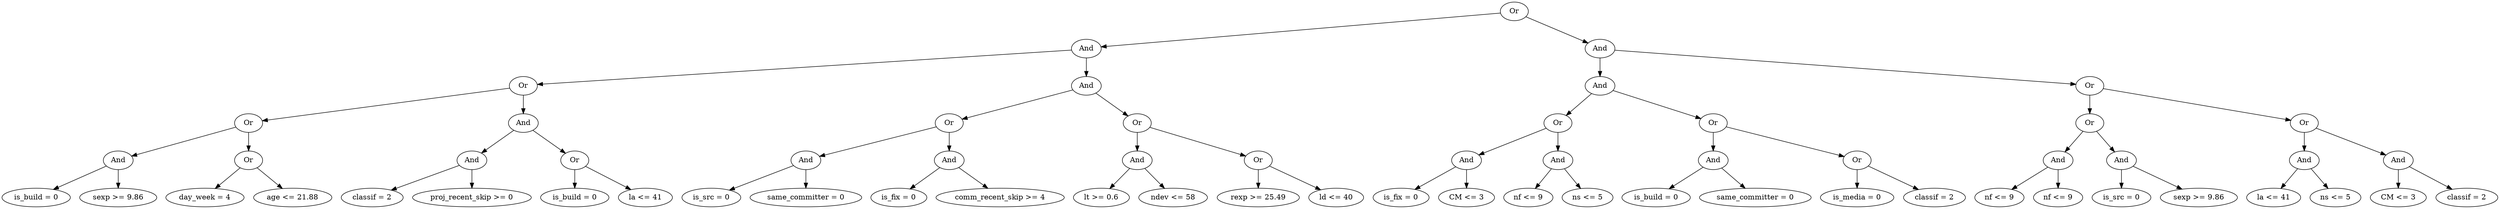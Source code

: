 digraph G {
	graph [bb="0,0,3990,396",
		dpi=78
	];
	node [label="\N"];
	1	 [height=0.5,
		label=Or,
		pos="2237.9,378",
		width=0.75];
	2	 [height=0.5,
		label=And,
		pos="1728.9,306",
		width=0.75];
	1 -> 2	 [pos="e,1755.1,310.59 2211.7,373.38 2127.1,361.76 1862,325.3 1765,311.96"];
	3	 [height=0.5,
		label=And,
		pos="2618.9,306",
		width=0.75];
	1 -> 3	 [pos="e,2593.3,311.72 2263.8,372.24 2330.3,360.03 2507.1,327.56 2583.2,313.56"];
	4	 [height=0.5,
		label=Or,
		pos="826.95,234",
		width=0.75];
	2 -> 4	 [pos="e,853.84,237.09 1702,302.91 1572.3,292.84 1013.5,249.47 863.89,237.87"];
	5	 [height=0.5,
		label=And,
		pos="1728.9,234",
		width=0.75];
	2 -> 5	 [pos="e,1728.9,252.1 1728.9,287.7 1728.9,279.98 1728.9,270.71 1728.9,262.11"];
	8	 [height=0.5,
		label=Or,
		pos="392.95,162",
		width=0.75];
	4 -> 8	 [pos="e,418.88,167.18 800.77,228.78 726.45,216.79 513.96,182.52 428.84,168.79"];
	9	 [height=0.5,
		label=And,
		pos="826.95,162",
		width=0.75];
	4 -> 9	 [pos="e,826.95,180.1 826.95,215.7 826.95,207.98 826.95,198.71 826.95,190.11"];
	16	 [height=0.5,
		label=And,
		pos="184.95,90",
		width=0.75];
	8 -> 16	 [pos="e,208.53,98.936 369.08,152.97 331.94,140.47 260.19,116.32 218.06,102.14"];
	17	 [height=0.5,
		label=Or,
		pos="392.95,90",
		width=0.75];
	8 -> 17	 [pos="e,392.95,108.1 392.95,143.7 392.95,135.98 392.95,126.71 392.95,118.11"];
	32	 [height=0.5,
		label="is_build = 0",
		pos="53.945,18",
		width=1.4985];
	16 -> 32	 [pos="e,81.567,33.76 164.48,78.063 144.78,67.539 114.56,51.391 90.696,38.638"];
	33	 [height=0.5,
		label="sexp >= 9.86",
		pos="184.95,18",
		width=1.6429];
	16 -> 33	 [pos="e,184.95,36.104 184.95,71.697 184.95,63.983 184.95,54.712 184.95,46.112"];
	34	 [height=0.5,
		label="day_week = 4",
		pos="323.95,18",
		width=1.7151];
	17 -> 34	 [pos="e,340.16,35.448 378.65,74.496 369.63,65.344 357.76,53.306 347.39,42.781"];
	35	 [height=0.5,
		label="age <= 21.88",
		pos="461.95,18",
		width=1.6249];
	17 -> 35	 [pos="e,445.73,35.448 407.24,74.496 416.26,65.344 428.13,53.306 438.5,42.781"];
	18	 [height=0.5,
		label=And,
		pos="744.95,90",
		width=0.75];
	9 -> 18	 [pos="e,760.83,104.56 810.74,147.17 798.76,136.94 782.25,122.85 768.77,111.34"];
	19	 [height=0.5,
		label=Or,
		pos="908.95,90",
		width=0.75];
	9 -> 19	 [pos="e,893.06,104.56 843.15,147.17 855.13,136.94 871.64,122.85 885.12,111.34"];
	36	 [height=0.5,
		label="classif = 2",
		pos="586.95,18",
		width=1.336];
	18 -> 36	 [pos="e,616.81,32.233 722.98,79.267 698.03,68.216 656.85,49.97 626.32,36.444"];
	37	 [height=0.5,
		label="proj_recent_skip >= 0",
		pos="744.95,18",
		width=2.5637];
	18 -> 37	 [pos="e,744.95,36.104 744.95,71.697 744.95,63.983 744.95,54.712 744.95,46.112"];
	38	 [height=0.5,
		label="is_build = 0",
		pos="908.95,18",
		width=1.4985];
	19 -> 38	 [pos="e,908.95,36.104 908.95,71.697 908.95,63.983 908.95,54.712 908.95,46.112"];
	39	 [height=0.5,
		label="la <= 41",
		pos="1021.9,18",
		width=1.1374];
	19 -> 39	 [pos="e,999.17,33.108 928.11,77.125 945.23,66.524 970.61,50.8 990.66,38.378"];
	10	 [height=0.5,
		label=Or,
		pos="1509.9,162",
		width=0.75];
	5 -> 10	 [pos="e,1533.8,170.62 1705.1,225.38 1666,212.88 1588.2,188.02 1543.6,173.75"];
	11	 [height=0.5,
		label=Or,
		pos="1809.9,162",
		width=0.75];
	5 -> 11	 [pos="e,1794,176.8 1744.9,219.17 1756.7,209.01 1772.9,195.03 1786.2,183.56"];
	20	 [height=0.5,
		label=And,
		pos="1278.9,90",
		width=0.75];
	10 -> 20	 [pos="e,1303.3,98.365 1485.7,153.64 1444.3,141.12 1360.2,115.62 1313,101.32"];
	21	 [height=0.5,
		label=And,
		pos="1509.9,90",
		width=0.75];
	10 -> 21	 [pos="e,1509.9,108.1 1509.9,143.7 1509.9,135.98 1509.9,126.71 1509.9,118.11"];
	40	 [height=0.5,
		label="is_src = 0",
		pos="1127.9,18",
		width=1.3179];
	20 -> 40	 [pos="e,1156.8,32.365 1257.3,78.971 1233.6,67.966 1195,50.09 1166.2,36.713"];
	41	 [height=0.5,
		label="same_committer = 0",
		pos="1278.9,18",
		width=2.3651];
	20 -> 41	 [pos="e,1278.9,36.104 1278.9,71.697 1278.9,63.983 1278.9,54.712 1278.9,46.112"];
	42	 [height=0.5,
		label="is_fix = 0",
		pos="1427.9,18",
		width=1.2638];
	21 -> 42	 [pos="e,1446.1,34.507 1493.7,75.17 1482.4,65.469 1466.9,52.293 1453.9,41.14"];
	43	 [height=0.5,
		label="comm_recent_skip >= 4",
		pos="1591.9,18",
		width=2.7984];
	21 -> 43	 [pos="e,1572.3,35.764 1526.1,75.17 1537.1,65.799 1551.9,53.186 1564.7,42.285"];
	22	 [height=0.5,
		label=And,
		pos="1809.9,90",
		width=0.75];
	11 -> 22	 [pos="e,1809.9,108.1 1809.9,143.7 1809.9,135.98 1809.9,126.71 1809.9,118.11"];
	23	 [height=0.5,
		label=Or,
		pos="1998.9,90",
		width=0.75];
	11 -> 23	 [pos="e,1975.9,99.544 1833.1,152.42 1866.5,140.05 1928.3,117.17 1966.3,103.09"];
	44	 [height=0.5,
		label="lt >= 0.6",
		pos="1752.9,18",
		width=1.1735];
	22 -> 44	 [pos="e,1766.1,35.134 1797.6,73.811 1790.2,64.8 1780.8,53.177 1772.5,42.955"];
	45	 [height=0.5,
		label="ndev <= 58",
		pos="1865.9,18",
		width=1.4624];
	22 -> 45	 [pos="e,1852.6,35.628 1822.1,73.811 1829.1,65.015 1838.2,53.73 1846.2,43.688"];
	46	 [height=0.5,
		label="rexp >= 25.49",
		pos="1998.9,18",
		width=1.7332];
	23 -> 46	 [pos="e,1998.9,36.104 1998.9,71.697 1998.9,63.983 1998.9,54.712 1998.9,46.112"];
	47	 [height=0.5,
		label="ld <= 40",
		pos="2121.9,18",
		width=1.1735];
	23 -> 47	 [pos="e,2097.7,32.805 2019,77.597 2037.9,66.838 2066.6,50.509 2088.9,37.819"];
	6	 [height=0.5,
		label=And,
		pos="2618.9,234",
		width=0.75];
	3 -> 6	 [pos="e,2618.9,252.1 2618.9,287.7 2618.9,279.98 2618.9,270.71 2618.9,262.11"];
	7	 [height=0.5,
		label=Or,
		pos="3335.9,234",
		width=0.75];
	3 -> 7	 [pos="e,3309.4,237.59 2645.7,302.38 2755.8,291.64 3173,250.91 3299.4,238.56"];
	12	 [height=0.5,
		label=Or,
		pos="2484.9,162",
		width=0.75];
	6 -> 12	 [pos="e,2505.8,173.91 2598.3,222.22 2576,210.59 2540.4,191.96 2515,178.7"];
	13	 [height=0.5,
		label=Or,
		pos="2721.9,162",
		width=0.75];
	6 -> 13	 [pos="e,2703.7,175.41 2637.4,220.49 2653.5,209.54 2677.1,193.49 2695.3,181.14"];
	24	 [height=0.5,
		label=And,
		pos="2335.9,90",
		width=0.75];
	12 -> 24	 [pos="e,2357.7,101.24 2463.6,150.97 2438.3,139.08 2395.9,119.18 2367,105.58"];
	25	 [height=0.5,
		label=And,
		pos="2484.9,90",
		width=0.75];
	12 -> 25	 [pos="e,2484.9,108.1 2484.9,143.7 2484.9,135.98 2484.9,126.71 2484.9,118.11"];
	48	 [height=0.5,
		label="is_fix = 0",
		pos="2227.9,18",
		width=1.2638];
	24 -> 48	 [pos="e,2250.7,33.722 2317.1,76.807 2301.2,66.459 2277.9,51.401 2259.2,39.248"];
	49	 [height=0.5,
		label="CM <= 3",
		pos="2335.9,18",
		width=1.2457];
	24 -> 49	 [pos="e,2335.9,36.104 2335.9,71.697 2335.9,63.983 2335.9,54.712 2335.9,46.112"];
	50	 [height=0.5,
		label="nf <= 9",
		pos="2436.9,18",
		width=1.0652];
	25 -> 50	 [pos="e,2448.1,35.307 2474.1,73.116 2468.1,64.469 2460.7,53.575 2454,43.833"];
	51	 [height=0.5,
		label="ns <= 5",
		pos="2531.9,18",
		width=1.0832];
	25 -> 51	 [pos="e,2521,35.307 2495.6,73.116 2501.4,64.469 2508.7,53.575 2515.3,43.833"];
	26	 [height=0.5,
		label=And,
		pos="2721.9,90",
		width=0.75];
	13 -> 26	 [pos="e,2721.9,108.1 2721.9,143.7 2721.9,135.98 2721.9,126.71 2721.9,118.11"];
	27	 [height=0.5,
		label=Or,
		pos="2960.9,90",
		width=0.75];
	13 -> 27	 [pos="e,2936.6,98.116 2746.2,153.9 2788.9,141.38 2877.9,115.32 2926.8,100.99"];
	52	 [height=0.5,
		label="is_build = 0",
		pos="2642.9,18",
		width=1.4985];
	26 -> 52	 [pos="e,2661,35.006 2706.3,75.17 2695.6,65.692 2681.2,52.895 2668.8,41.91"];
	53	 [height=0.5,
		label="same_committer = 0",
		pos="2799.9,18",
		width=2.3651];
	26 -> 53	 [pos="e,2781.3,35.764 2737.4,75.17 2747.7,65.888 2761.6,53.423 2773.7,42.594"];
	54	 [height=0.5,
		label="is_media = 0",
		pos="2960.9,18",
		width=1.6068];
	27 -> 54	 [pos="e,2960.9,36.104 2960.9,71.697 2960.9,63.983 2960.9,54.712 2960.9,46.112"];
	55	 [height=0.5,
		label="classif = 2",
		pos="3084.9,18",
		width=1.336];
	27 -> 55	 [pos="e,3059.5,33.371 2980.9,77.753 2999.6,67.155 3028.2,51.056 3050.6,38.389"];
	14	 [height=0.5,
		label=Or,
		pos="3335.9,162",
		width=0.75];
	7 -> 14	 [pos="e,3335.9,180.1 3335.9,215.7 3335.9,207.98 3335.9,198.71 3335.9,190.11"];
	15	 [height=0.5,
		label=Or,
		pos="3679.9,162",
		width=0.75];
	7 -> 15	 [pos="e,3654.2,168.24 3361.5,227.8 3422.1,215.47 3574.5,184.47 3644.1,170.28"];
	28	 [height=0.5,
		label=And,
		pos="3283.9,90",
		width=0.75];
	14 -> 28	 [pos="e,3295.5,106.49 3324.4,145.46 3317.7,136.4 3309,124.79 3301.5,114.61"];
	29	 [height=0.5,
		label=And,
		pos="3387.9,90",
		width=0.75];
	14 -> 29	 [pos="e,3376.4,106.49 3347.5,145.46 3354.2,136.4 3362.8,124.79 3370.4,114.61"];
	56	 [height=0.5,
		label="nf <= 9",
		pos="3188.9,18",
		width=1.0652];
	28 -> 56	 [pos="e,3208.9,33.696 3266.5,76.161 3252.8,66.037 3233.3,51.711 3217.4,39.933"];
	57	 [height=0.5,
		label="nf <= 9",
		pos="3283.9,18",
		width=1.0652];
	28 -> 57	 [pos="e,3283.9,36.104 3283.9,71.697 3283.9,63.983 3283.9,54.712 3283.9,46.112"];
	58	 [height=0.5,
		label="is_src = 0",
		pos="3387.9,18",
		width=1.3179];
	29 -> 58	 [pos="e,3387.9,36.104 3387.9,71.697 3387.9,63.983 3387.9,54.712 3387.9,46.112"];
	59	 [height=0.5,
		label="sexp >= 9.86",
		pos="3512.9,18",
		width=1.6429];
	29 -> 59	 [pos="e,3485.9,34.136 3408,77.753 3426.6,67.359 3454.6,51.674 3477,39.123"];
	30	 [height=0.5,
		label=And,
		pos="3679.9,90",
		width=0.75];
	15 -> 30	 [pos="e,3679.9,108.1 3679.9,143.7 3679.9,135.98 3679.9,126.71 3679.9,118.11"];
	31	 [height=0.5,
		label=And,
		pos="3830.9,90",
		width=0.75];
	15 -> 31	 [pos="e,3809.4,101.01 3701.6,150.97 3727.4,139.02 3770.7,118.95 3800,105.35"];
	60	 [height=0.5,
		label="la <= 41",
		pos="3630.9,18",
		width=1.1374];
	30 -> 60	 [pos="e,3642.5,35.467 3669.1,73.465 3663,64.742 3655.2,53.654 3648.3,43.762"];
	61	 [height=0.5,
		label="ns <= 5",
		pos="3728.9,18",
		width=1.0832];
	30 -> 61	 [pos="e,3717.4,35.467 3690.8,73.465 3696.9,64.742 3704.7,53.654 3711.6,43.762"];
	62	 [height=0.5,
		label="CM <= 3",
		pos="3830.9,18",
		width=1.2457];
	31 -> 62	 [pos="e,3830.9,36.104 3830.9,71.697 3830.9,63.983 3830.9,54.712 3830.9,46.112"];
	63	 [height=0.5,
		label="classif = 2",
		pos="3941.9,18",
		width=1.336];
	31 -> 63	 [pos="e,3918.5,33.791 3850,76.967 3866.5,66.594 3890.6,51.402 3910,39.173"];
}
